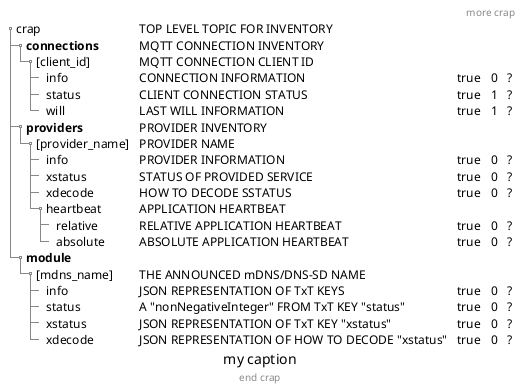 @startsalt (id=crap)
'title test crap
header only crap
{
{T
' test crap
header more crap
+ crap | TOP LEVEL TOPIC FOR INVENTORY
++ **connections** | MQTT CONNECTION INVENTORY
+++ [client_id] | MQTT CONNECTION CLIENT ID
++++ info | CONNECTION INFORMATION | true | 0 | ?
++++ status | CLIENT CONNECTION STATUS | true | 1 | ?
++++ will | LAST WILL INFORMATION | true | 1 | ?

++ **providers** | PROVIDER INVENTORY
+++ [provider_name] | PROVIDER NAME
++++ info | PROVIDER INFORMATION | true | 0 | ?
++++ xstatus | STATUS OF PROVIDED SERVICE | true | 0 | ?
++++ xdecode | HOW TO DECODE SSTATUS | true | 0 | ?
++++ heartbeat | APPLICATION HEARTBEAT
+++++ relative | RELATIVE APPLICATION HEARTBEAT | true | 0 | ?
+++++ absolute | ABSOLUTE APPLICATION HEARTBEAT | true | 0 | ?

++ **module**
+++ [mdns_name] | THE ANNOUNCED mDNS/DNS-SD NAME
++++ info | JSON REPRESENTATION OF TxT KEYS | true | 0 | ?
++++ status | A "nonNegativeInteger" FROM TxT KEY "status" | true | 0 | ?
++++ xstatus | JSON REPRESENTATION OF TxT KEY "xstatus" | true | 0 | ?
++++ xdecode | JSON REPRESENTATION OF HOW TO DECODE "xstatus" | true | 0 | ?
caption my caption
footer end crap
}
}
@endsalt
